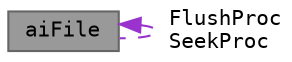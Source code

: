 digraph "aiFile"
{
 // LATEX_PDF_SIZE
  bgcolor="transparent";
  edge [fontname=Terminal,fontsize=10,labelfontname=Helvetica,labelfontsize=10];
  node [fontname=Terminal,fontsize=10,shape=box,height=0.2,width=0.4];
  Node1 [label="aiFile",height=0.2,width=0.4,color="gray40", fillcolor="grey60", style="filled", fontcolor="black",tooltip="C-API: File callbacks."];
  Node1 -> Node1 [dir="back",color="darkorchid3",style="dashed",label=" FlushProc\nSeekProc" ];
}
